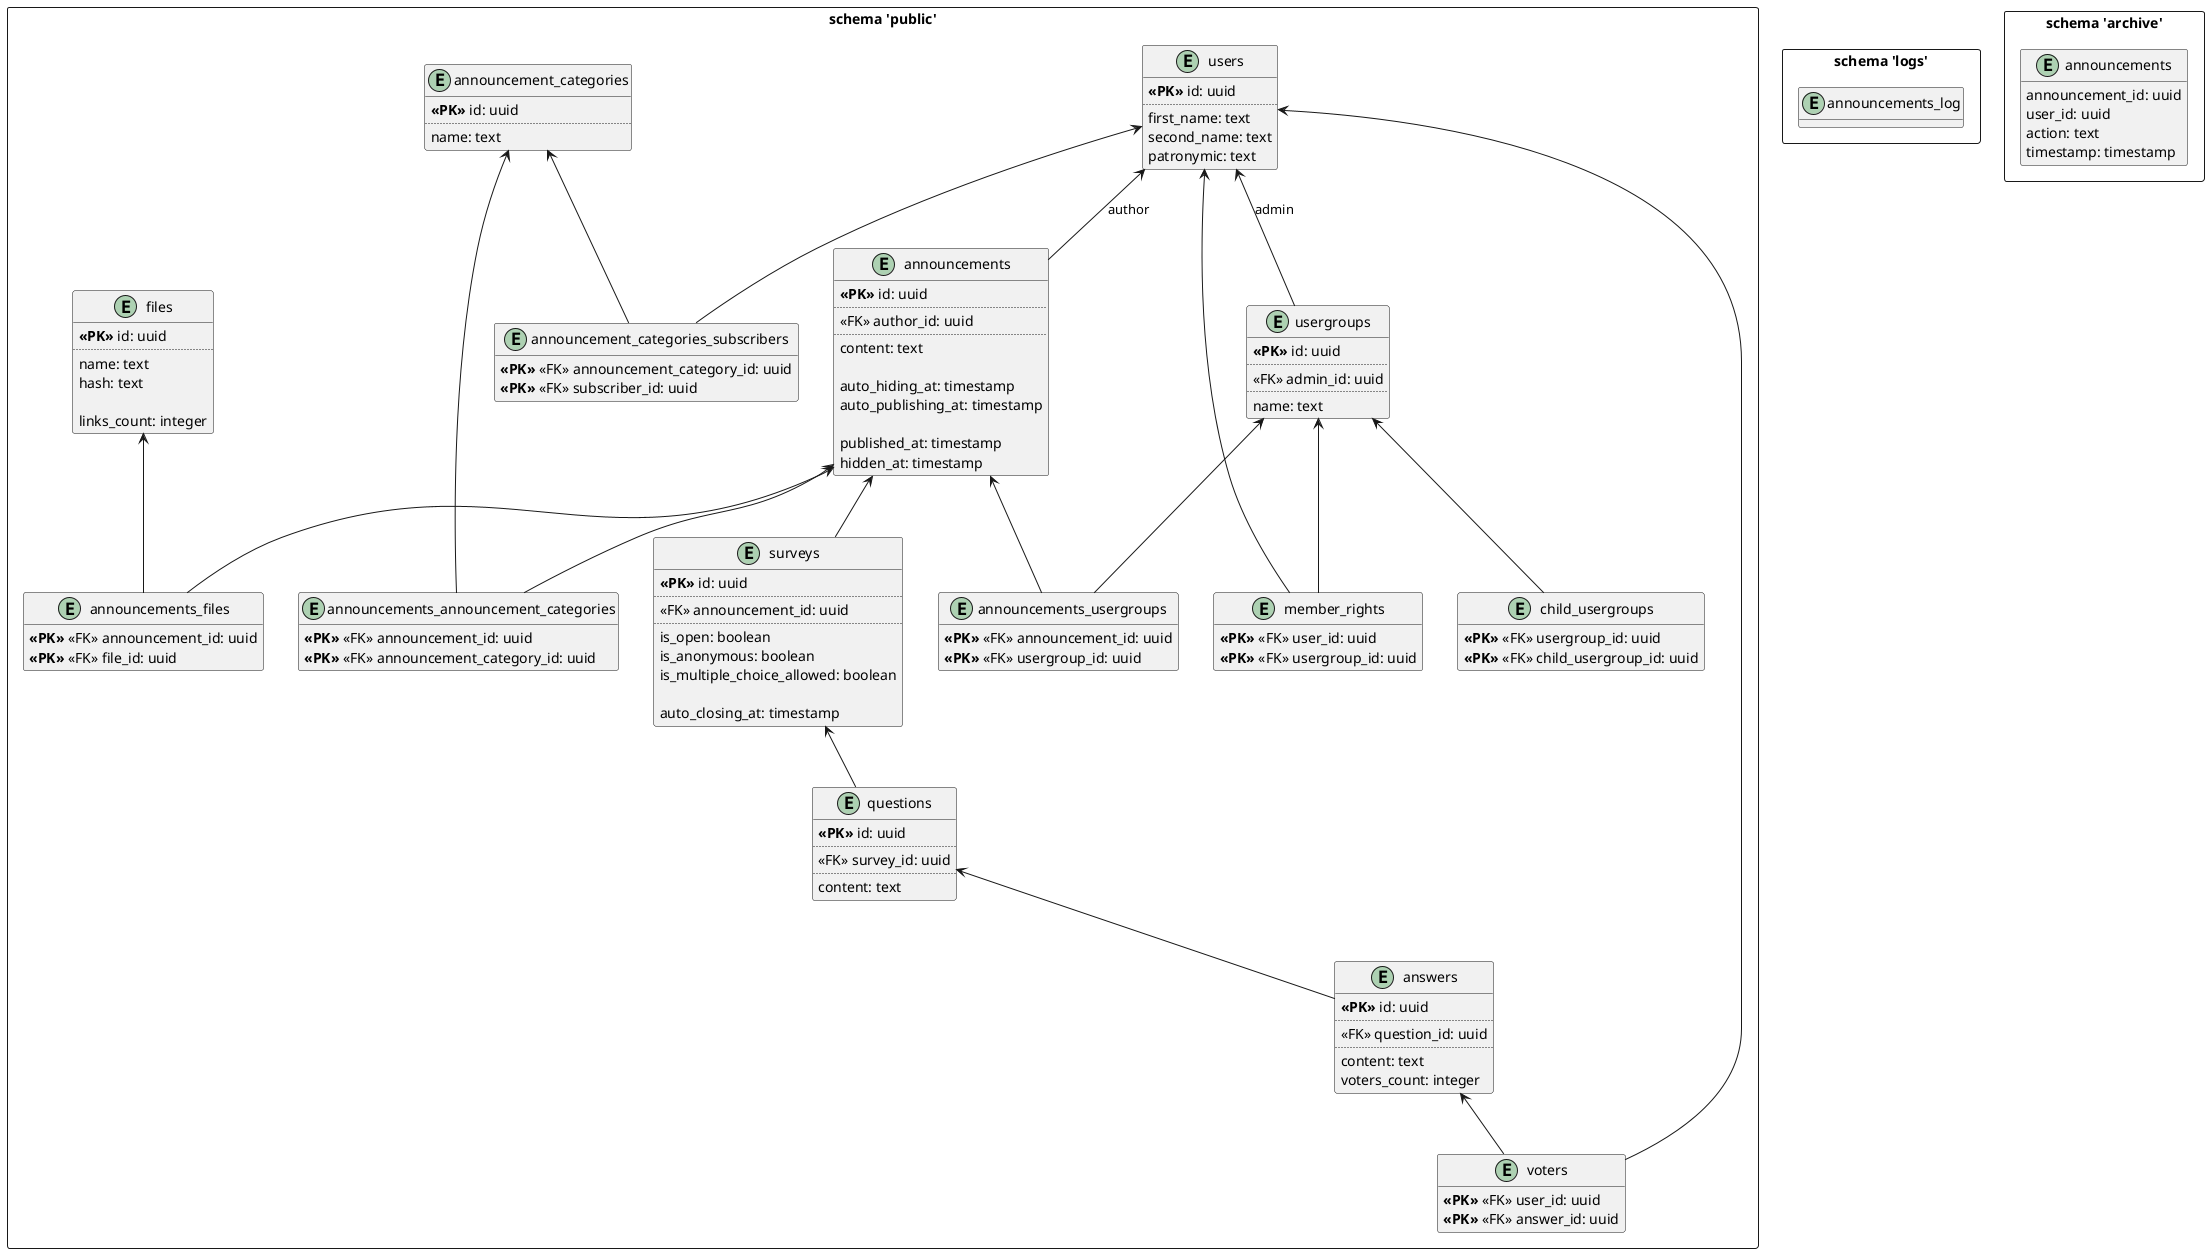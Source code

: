 ﻿@startuml
'https://plantuml.com/class-diagram

hide methods

'left to right direction

rectangle "schema 'public'"{ 
    entity users {
        <b><<PK>></b> id: uuid
        ..
        first_name: text
        second_name: text
        patronymic: text
    }
    
    entity announcements {
        <b><<PK>></b> id: uuid
        ..
        <<FK>> author_id: uuid
        ..
        content: text
        
        auto_hiding_at: timestamp
        auto_publishing_at: timestamp
        
        published_at: timestamp
        hidden_at: timestamp
    }
    users <-- announcements : author
    
    entity usergroups {
        <b><<PK>></b> id: uuid
        ..
        <<FK>> admin_id: uuid
        ..
        name: text
    }
    users <-- usergroups : admin
    
    entity child_usergroups {
        <b><<PK>></b> <<FK>> usergroup_id: uuid
        <b><<PK>></b> <<FK>> child_usergroup_id: uuid
    }
    usergroups <-- child_usergroups
    
    entity announcements_usergroups {
        <b><<PK>></b> <<FK>> announcement_id: uuid
        <b><<PK>></b> <<FK>> usergroup_id: uuid
    }
    announcements <-- announcements_usergroups
    usergroups <-- announcements_usergroups
    
    entity member_rights {
        <b><<PK>></b> <<FK>> user_id: uuid
        <b><<PK>></b> <<FK>> usergroup_id: uuid
    }
    usergroups <-- member_rights
    users <-- member_rights
    
    entity announcement_categories {
        <b><<PK>></b> id: uuid
        ..
        name: text
    }
    
    entity announcements_announcement_categories {
        <b><<PK>></b> <<FK>> announcement_id: uuid
        <b><<PK>></b> <<FK>> announcement_category_id: uuid
    }
    announcements <-- announcements_announcement_categories
    announcement_categories <-right- announcements_announcement_categories
    
    entity announcement_categories_subscribers {
        <b><<PK>></b> <<FK>> announcement_category_id: uuid
        <b><<PK>></b> <<FK>> subscriber_id: uuid
    }
    announcement_categories <-- announcement_categories_subscribers
    users <-- announcement_categories_subscribers
    
    entity files {
        <b><<PK>></b> id: uuid
        ..
        name: text
        hash: text
        
        links_count: integer
    }
    
    entity announcements_files {
        <b><<PK>></b> <<FK>> announcement_id: uuid
        <b><<PK>></b> <<FK>> file_id: uuid
    }
    announcements <-- announcements_files
    files <-- announcements_files
    
    entity surveys {
        <b><<PK>></b> id: uuid
        ..
        <<FK>> announcement_id: uuid
        ..
        is_open: boolean
        is_anonymous: boolean
        is_multiple_choice_allowed: boolean
        
        auto_closing_at: timestamp
    }
    announcements <-- surveys
    
    entity questions {
        <b><<PK>></b> id: uuid
        ..
        <<FK>> survey_id: uuid
        ..
        content: text    
    }
    surveys <-- questions
    
    entity answers {
        <b><<PK>></b> id: uuid
        ..
        <<FK>> question_id: uuid
        ..
        content: text
        voters_count: integer
    }
    questions <-- answers
    
    entity voters {
        <b><<PK>></b> <<FK>> user_id: uuid
        <b><<PK>></b> <<FK>> answer_id: uuid
    }
    users <-- voters
    answers <-- voters
}



rectangle "schema 'logs'" {
    entity announcements_log {
    
    }
}



rectangle "schema 'archive'" {
    entity "announcements" as archived_announcements  {
        announcement_id: uuid
        user_id: uuid
        action: text
        timestamp: timestamp
    }
}

@enduml